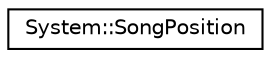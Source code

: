 digraph G
{
  edge [fontname="Helvetica",fontsize="10",labelfontname="Helvetica",labelfontsize="10"];
  node [fontname="Helvetica",fontsize="10",shape=record];
  rankdir="LR";
  Node1 [label="System::SongPosition",height=0.2,width=0.4,color="black", fillcolor="white", style="filled",URL="$class_system_1_1_song_position.html"];
}
